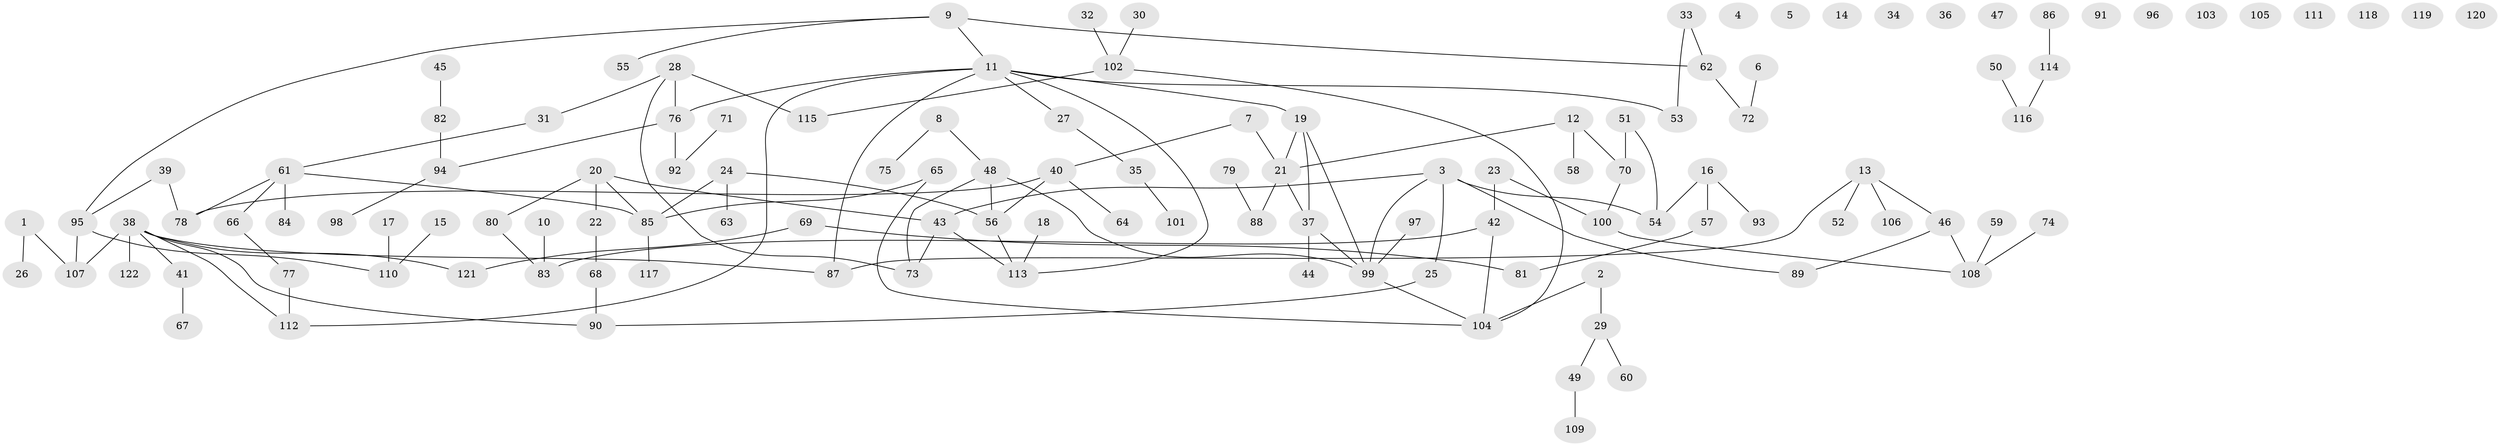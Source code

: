 // Generated by graph-tools (version 1.1) at 2025/00/03/09/25 03:00:46]
// undirected, 122 vertices, 131 edges
graph export_dot {
graph [start="1"]
  node [color=gray90,style=filled];
  1;
  2;
  3;
  4;
  5;
  6;
  7;
  8;
  9;
  10;
  11;
  12;
  13;
  14;
  15;
  16;
  17;
  18;
  19;
  20;
  21;
  22;
  23;
  24;
  25;
  26;
  27;
  28;
  29;
  30;
  31;
  32;
  33;
  34;
  35;
  36;
  37;
  38;
  39;
  40;
  41;
  42;
  43;
  44;
  45;
  46;
  47;
  48;
  49;
  50;
  51;
  52;
  53;
  54;
  55;
  56;
  57;
  58;
  59;
  60;
  61;
  62;
  63;
  64;
  65;
  66;
  67;
  68;
  69;
  70;
  71;
  72;
  73;
  74;
  75;
  76;
  77;
  78;
  79;
  80;
  81;
  82;
  83;
  84;
  85;
  86;
  87;
  88;
  89;
  90;
  91;
  92;
  93;
  94;
  95;
  96;
  97;
  98;
  99;
  100;
  101;
  102;
  103;
  104;
  105;
  106;
  107;
  108;
  109;
  110;
  111;
  112;
  113;
  114;
  115;
  116;
  117;
  118;
  119;
  120;
  121;
  122;
  1 -- 26;
  1 -- 107;
  2 -- 29;
  2 -- 104;
  3 -- 25;
  3 -- 43;
  3 -- 54;
  3 -- 89;
  3 -- 99;
  6 -- 72;
  7 -- 21;
  7 -- 40;
  8 -- 48;
  8 -- 75;
  9 -- 11;
  9 -- 55;
  9 -- 62;
  9 -- 95;
  10 -- 83;
  11 -- 19;
  11 -- 27;
  11 -- 53;
  11 -- 76;
  11 -- 87;
  11 -- 112;
  11 -- 113;
  12 -- 21;
  12 -- 58;
  12 -- 70;
  13 -- 46;
  13 -- 52;
  13 -- 87;
  13 -- 106;
  15 -- 110;
  16 -- 54;
  16 -- 57;
  16 -- 93;
  17 -- 110;
  18 -- 113;
  19 -- 21;
  19 -- 37;
  19 -- 99;
  20 -- 22;
  20 -- 43;
  20 -- 80;
  20 -- 85;
  21 -- 37;
  21 -- 88;
  22 -- 68;
  23 -- 42;
  23 -- 100;
  24 -- 56;
  24 -- 63;
  24 -- 85;
  25 -- 90;
  27 -- 35;
  28 -- 31;
  28 -- 73;
  28 -- 76;
  28 -- 115;
  29 -- 49;
  29 -- 60;
  30 -- 102;
  31 -- 61;
  32 -- 102;
  33 -- 53;
  33 -- 62;
  35 -- 101;
  37 -- 44;
  37 -- 99;
  38 -- 41;
  38 -- 87;
  38 -- 90;
  38 -- 107;
  38 -- 112;
  38 -- 121;
  38 -- 122;
  39 -- 78;
  39 -- 95;
  40 -- 56;
  40 -- 64;
  40 -- 78;
  41 -- 67;
  42 -- 83;
  42 -- 104;
  43 -- 73;
  43 -- 113;
  45 -- 82;
  46 -- 89;
  46 -- 108;
  48 -- 56;
  48 -- 73;
  48 -- 99;
  49 -- 109;
  50 -- 116;
  51 -- 54;
  51 -- 70;
  56 -- 113;
  57 -- 81;
  59 -- 108;
  61 -- 66;
  61 -- 78;
  61 -- 84;
  61 -- 85;
  62 -- 72;
  65 -- 85;
  65 -- 104;
  66 -- 77;
  68 -- 90;
  69 -- 81;
  69 -- 121;
  70 -- 100;
  71 -- 92;
  74 -- 108;
  76 -- 92;
  76 -- 94;
  77 -- 112;
  79 -- 88;
  80 -- 83;
  82 -- 94;
  85 -- 117;
  86 -- 114;
  94 -- 98;
  95 -- 107;
  95 -- 110;
  97 -- 99;
  99 -- 104;
  100 -- 108;
  102 -- 104;
  102 -- 115;
  114 -- 116;
}
